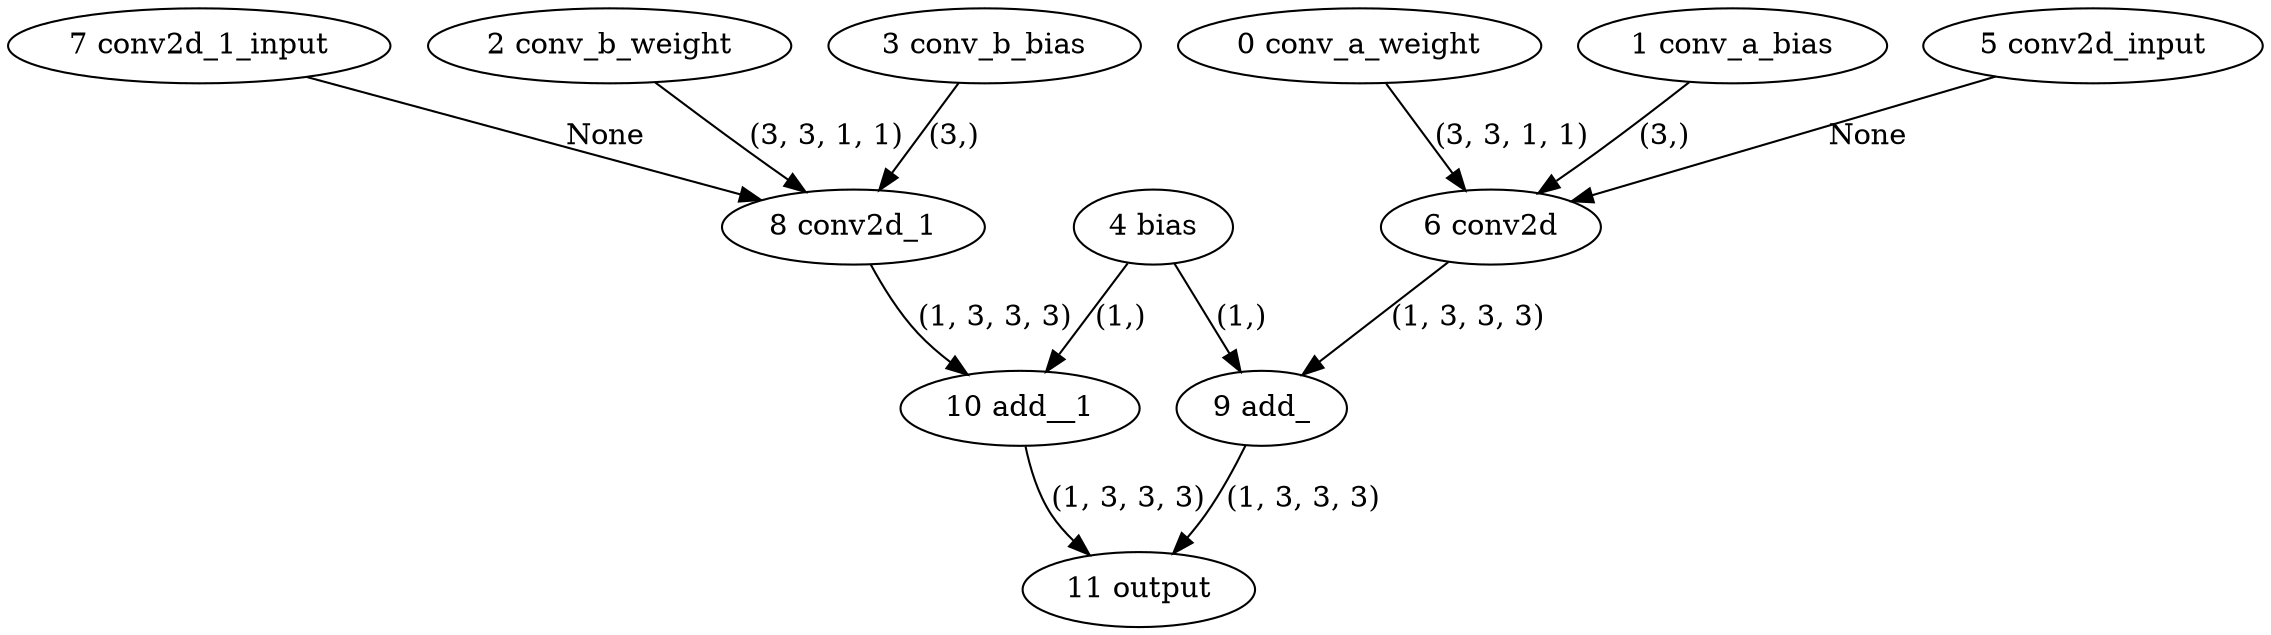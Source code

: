 strict digraph  {
"0 conv_a_weight" [id=0, type=get_attr];
"1 conv_a_bias" [id=1, type=get_attr];
"2 conv_b_weight" [id=2, type=get_attr];
"3 conv_b_bias" [id=3, type=get_attr];
"4 bias" [id=4, type=get_attr];
"5 conv2d_input" [id=5, type=input];
"6 conv2d" [id=6, type=conv2d];
"7 conv2d_1_input" [id=7, type=input];
"8 conv2d_1" [id=8, type=conv2d];
"9 add_" [id=9, type=add_];
"10 add__1" [id=10, type=add_];
"11 output" [id=11, type=output];
"0 conv_a_weight" -> "6 conv2d"  [label="(3, 3, 1, 1)", style=solid];
"1 conv_a_bias" -> "6 conv2d"  [label="(3,)", style=solid];
"2 conv_b_weight" -> "8 conv2d_1"  [label="(3, 3, 1, 1)", style=solid];
"3 conv_b_bias" -> "8 conv2d_1"  [label="(3,)", style=solid];
"4 bias" -> "9 add_"  [label="(1,)", style=solid];
"4 bias" -> "10 add__1"  [label="(1,)", style=solid];
"5 conv2d_input" -> "6 conv2d"  [label=None, style=solid];
"6 conv2d" -> "9 add_"  [label="(1, 3, 3, 3)", style=solid];
"7 conv2d_1_input" -> "8 conv2d_1"  [label=None, style=solid];
"8 conv2d_1" -> "10 add__1"  [label="(1, 3, 3, 3)", style=solid];
"9 add_" -> "11 output"  [label="(1, 3, 3, 3)", style=solid];
"10 add__1" -> "11 output"  [label="(1, 3, 3, 3)", style=solid];
}
